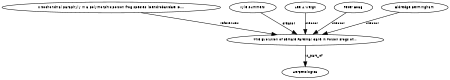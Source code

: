 digraph G {
size="3,3";
node [fontsize=7, fontname="Helvetica"];
edge [fontsize=7, fontname="Helvetica"];
node0 [label="The Evolution of Female Parental Care in Poison Frogs of...", width=0.27433100247,height=0.27433100247];
node1 [label="Mitochondrial paraphyly in a polymorphic poison frog species (Dendrobatidae; D....", width=0.27433100247,height=0.27433100247];
node2 [label="Kyle Summers", width=0.27433100247,height=0.27433100247];
node3 [label="Lee A Weigt", width=0.27433100247,height=0.27433100247];
node4 [label="Peter Boag", width=0.27433100247,height=0.27433100247];
node5 [label="Eldredge Bermingham", width=0.27433100247,height=0.27433100247];
node6 [label="Herpetologica", width=0.27433100247,height=0.27433100247];
node1 -> node0 [label="references"];
node2 -> node0 [label="creator"];
node3 -> node0 [label="creator"];
node4 -> node0 [label="creator"];
node5 -> node0 [label="creator"];
node0 -> node6 [label="is_part_of"];
}

